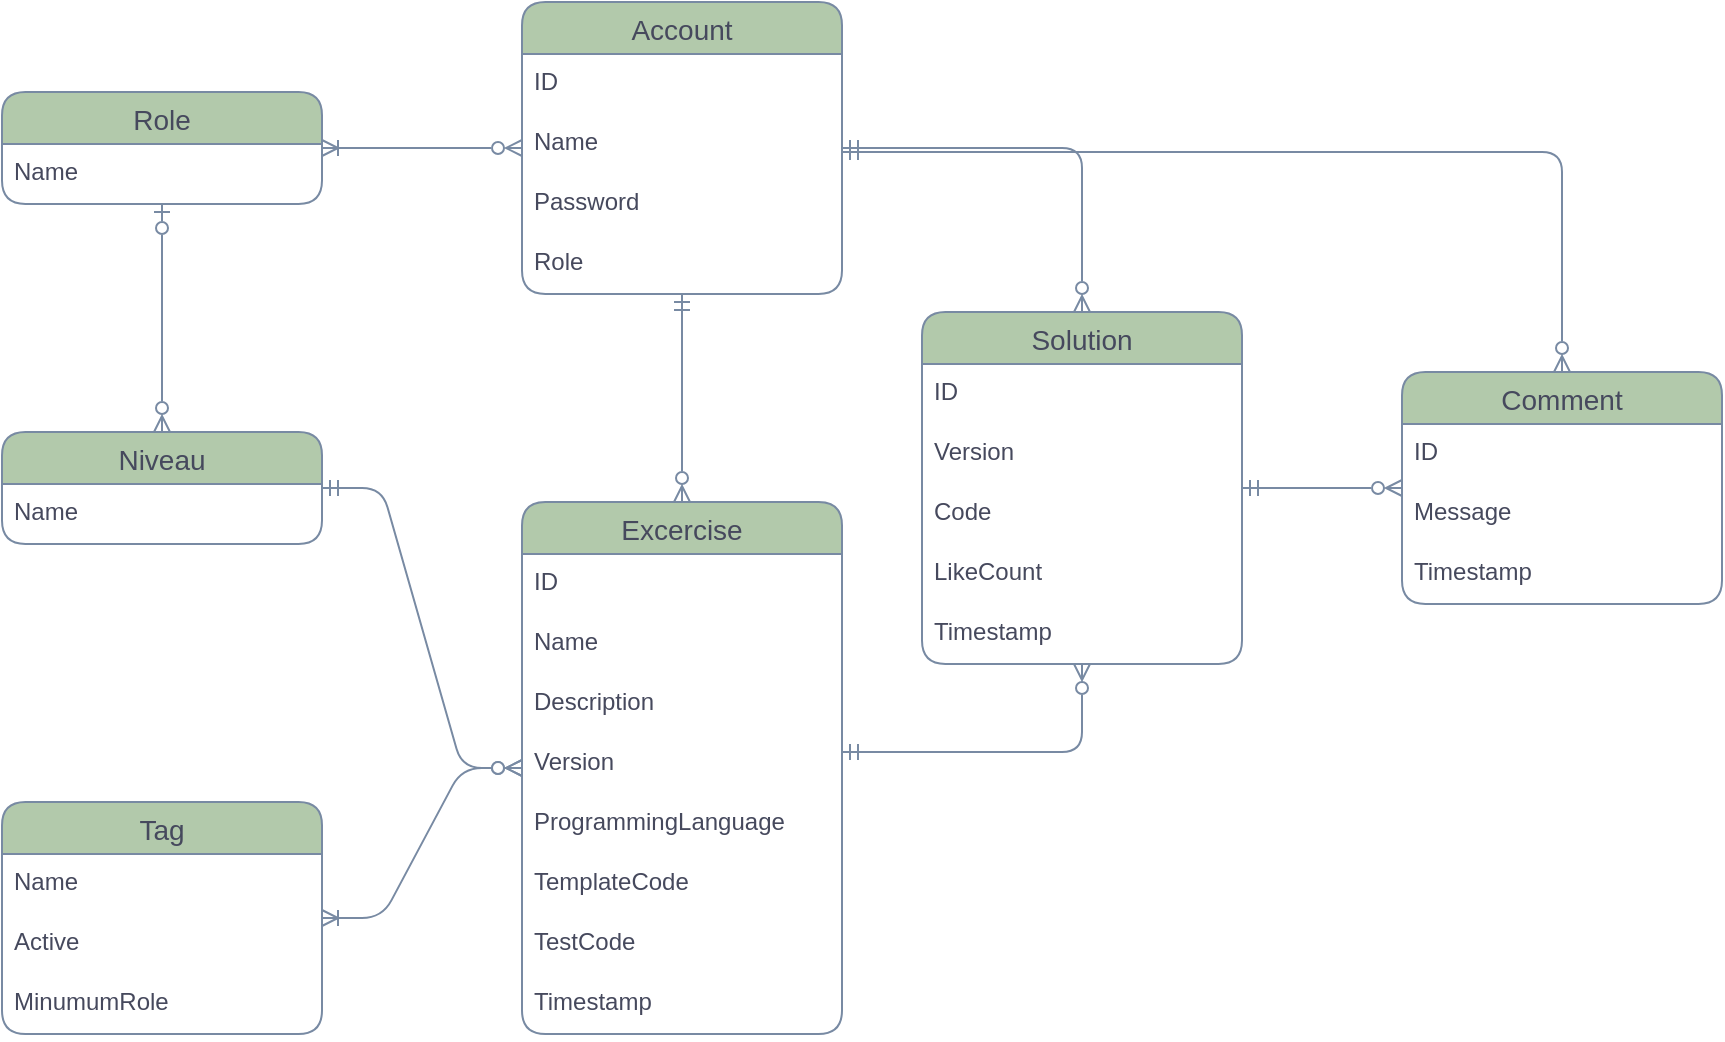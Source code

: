 <mxfile version="22.1.0" type="device">
  <diagram name="Page-1" id="i-PcdAbzTKNvyDI0NNIn">
    <mxGraphModel dx="1804" dy="1708" grid="1" gridSize="10" guides="1" tooltips="1" connect="1" arrows="1" fold="1" page="1" pageScale="1" pageWidth="850" pageHeight="1100" math="0" shadow="0">
      <root>
        <mxCell id="0" />
        <mxCell id="1" parent="0" />
        <mxCell id="kzVk7c52iczGq_A-Krwr-62" style="edgeStyle=orthogonalEdgeStyle;rounded=1;orthogonalLoop=1;jettySize=auto;html=1;endArrow=ERzeroToMany;endFill=0;startArrow=ERmandOne;startFill=0;labelBackgroundColor=none;strokeColor=#788AA3;fontColor=default;" edge="1" parent="1" source="kzVk7c52iczGq_A-Krwr-14" target="kzVk7c52iczGq_A-Krwr-18">
          <mxGeometry relative="1" as="geometry">
            <Array as="points">
              <mxPoint x="470" y="320" />
            </Array>
          </mxGeometry>
        </mxCell>
        <mxCell id="kzVk7c52iczGq_A-Krwr-14" value="Excercise" style="swimlane;fontStyle=0;childLayout=stackLayout;horizontal=1;startSize=26;horizontalStack=0;resizeParent=1;resizeParentMax=0;resizeLast=0;collapsible=1;marginBottom=0;align=center;fontSize=14;labelBackgroundColor=none;fillColor=#B2C9AB;strokeColor=#788AA3;fontColor=#46495D;rounded=1;" vertex="1" parent="1">
          <mxGeometry x="190" y="195" width="160" height="266" as="geometry" />
        </mxCell>
        <mxCell id="kzVk7c52iczGq_A-Krwr-44" value="ID" style="text;strokeColor=none;fillColor=none;spacingLeft=4;spacingRight=4;overflow=hidden;rotatable=0;points=[[0,0.5],[1,0.5]];portConstraint=eastwest;fontSize=12;whiteSpace=wrap;html=1;labelBackgroundColor=none;fontColor=#46495D;rounded=1;" vertex="1" parent="kzVk7c52iczGq_A-Krwr-14">
          <mxGeometry y="26" width="160" height="30" as="geometry" />
        </mxCell>
        <mxCell id="kzVk7c52iczGq_A-Krwr-15" value="Name" style="text;strokeColor=none;fillColor=none;spacingLeft=4;spacingRight=4;overflow=hidden;rotatable=0;points=[[0,0.5],[1,0.5]];portConstraint=eastwest;fontSize=12;whiteSpace=wrap;html=1;labelBackgroundColor=none;fontColor=#46495D;rounded=1;" vertex="1" parent="kzVk7c52iczGq_A-Krwr-14">
          <mxGeometry y="56" width="160" height="30" as="geometry" />
        </mxCell>
        <mxCell id="kzVk7c52iczGq_A-Krwr-29" value="Description" style="text;strokeColor=none;fillColor=none;spacingLeft=4;spacingRight=4;overflow=hidden;rotatable=0;points=[[0,0.5],[1,0.5]];portConstraint=eastwest;fontSize=12;whiteSpace=wrap;html=1;labelBackgroundColor=none;fontColor=#46495D;rounded=1;" vertex="1" parent="kzVk7c52iczGq_A-Krwr-14">
          <mxGeometry y="86" width="160" height="30" as="geometry" />
        </mxCell>
        <mxCell id="kzVk7c52iczGq_A-Krwr-68" value="Version" style="text;strokeColor=none;fillColor=none;spacingLeft=4;spacingRight=4;overflow=hidden;rotatable=0;points=[[0,0.5],[1,0.5]];portConstraint=eastwest;fontSize=12;whiteSpace=wrap;html=1;labelBackgroundColor=none;fontColor=#46495D;rounded=1;" vertex="1" parent="kzVk7c52iczGq_A-Krwr-14">
          <mxGeometry y="116" width="160" height="30" as="geometry" />
        </mxCell>
        <mxCell id="kzVk7c52iczGq_A-Krwr-16" value="ProgrammingLanguage" style="text;strokeColor=none;fillColor=none;spacingLeft=4;spacingRight=4;overflow=hidden;rotatable=0;points=[[0,0.5],[1,0.5]];portConstraint=eastwest;fontSize=12;whiteSpace=wrap;html=1;labelBackgroundColor=none;fontColor=#46495D;rounded=1;" vertex="1" parent="kzVk7c52iczGq_A-Krwr-14">
          <mxGeometry y="146" width="160" height="30" as="geometry" />
        </mxCell>
        <mxCell id="kzVk7c52iczGq_A-Krwr-70" value="TemplateCode" style="text;strokeColor=none;fillColor=none;spacingLeft=4;spacingRight=4;overflow=hidden;rotatable=0;points=[[0,0.5],[1,0.5]];portConstraint=eastwest;fontSize=12;whiteSpace=wrap;html=1;labelBackgroundColor=none;fontColor=#46495D;rounded=1;" vertex="1" parent="kzVk7c52iczGq_A-Krwr-14">
          <mxGeometry y="176" width="160" height="30" as="geometry" />
        </mxCell>
        <mxCell id="kzVk7c52iczGq_A-Krwr-65" value="TestCode" style="text;strokeColor=none;fillColor=none;spacingLeft=4;spacingRight=4;overflow=hidden;rotatable=0;points=[[0,0.5],[1,0.5]];portConstraint=eastwest;fontSize=12;whiteSpace=wrap;html=1;labelBackgroundColor=none;fontColor=#46495D;rounded=1;" vertex="1" parent="kzVk7c52iczGq_A-Krwr-14">
          <mxGeometry y="206" width="160" height="30" as="geometry" />
        </mxCell>
        <mxCell id="kzVk7c52iczGq_A-Krwr-23" value="Timestamp" style="text;strokeColor=none;fillColor=none;spacingLeft=4;spacingRight=4;overflow=hidden;rotatable=0;points=[[0,0.5],[1,0.5]];portConstraint=eastwest;fontSize=12;whiteSpace=wrap;html=1;labelBackgroundColor=none;fontColor=#46495D;rounded=1;" vertex="1" parent="kzVk7c52iczGq_A-Krwr-14">
          <mxGeometry y="236" width="160" height="30" as="geometry" />
        </mxCell>
        <mxCell id="kzVk7c52iczGq_A-Krwr-61" style="edgeStyle=orthogonalEdgeStyle;rounded=1;orthogonalLoop=1;jettySize=auto;html=1;endArrow=ERmandOne;endFill=0;startArrow=ERzeroToMany;startFill=0;labelBackgroundColor=none;strokeColor=#788AA3;fontColor=default;" edge="1" parent="1" source="kzVk7c52iczGq_A-Krwr-18" target="kzVk7c52iczGq_A-Krwr-38">
          <mxGeometry relative="1" as="geometry">
            <Array as="points">
              <mxPoint x="470" y="18" />
            </Array>
          </mxGeometry>
        </mxCell>
        <mxCell id="kzVk7c52iczGq_A-Krwr-63" style="edgeStyle=orthogonalEdgeStyle;rounded=1;orthogonalLoop=1;jettySize=auto;html=1;endArrow=ERzeroToMany;endFill=0;startArrow=ERmandOne;startFill=0;labelBackgroundColor=none;strokeColor=#788AA3;fontColor=default;" edge="1" parent="1" source="kzVk7c52iczGq_A-Krwr-18" target="kzVk7c52iczGq_A-Krwr-30">
          <mxGeometry relative="1" as="geometry" />
        </mxCell>
        <mxCell id="kzVk7c52iczGq_A-Krwr-18" value="Solution" style="swimlane;fontStyle=0;childLayout=stackLayout;horizontal=1;startSize=26;horizontalStack=0;resizeParent=1;resizeParentMax=0;resizeLast=0;collapsible=1;marginBottom=0;align=center;fontSize=14;labelBackgroundColor=none;fillColor=#B2C9AB;strokeColor=#788AA3;fontColor=#46495D;rounded=1;" vertex="1" parent="1">
          <mxGeometry x="390" y="100" width="160" height="176" as="geometry" />
        </mxCell>
        <mxCell id="kzVk7c52iczGq_A-Krwr-45" value="ID" style="text;strokeColor=none;fillColor=none;spacingLeft=4;spacingRight=4;overflow=hidden;rotatable=0;points=[[0,0.5],[1,0.5]];portConstraint=eastwest;fontSize=12;whiteSpace=wrap;html=1;labelBackgroundColor=none;fontColor=#46495D;rounded=1;" vertex="1" parent="kzVk7c52iczGq_A-Krwr-18">
          <mxGeometry y="26" width="160" height="30" as="geometry" />
        </mxCell>
        <mxCell id="kzVk7c52iczGq_A-Krwr-69" value="Version" style="text;strokeColor=none;fillColor=none;spacingLeft=4;spacingRight=4;overflow=hidden;rotatable=0;points=[[0,0.5],[1,0.5]];portConstraint=eastwest;fontSize=12;whiteSpace=wrap;html=1;labelBackgroundColor=none;fontColor=#46495D;rounded=1;" vertex="1" parent="kzVk7c52iczGq_A-Krwr-18">
          <mxGeometry y="56" width="160" height="30" as="geometry" />
        </mxCell>
        <mxCell id="kzVk7c52iczGq_A-Krwr-19" value="Code" style="text;strokeColor=none;fillColor=none;spacingLeft=4;spacingRight=4;overflow=hidden;rotatable=0;points=[[0,0.5],[1,0.5]];portConstraint=eastwest;fontSize=12;whiteSpace=wrap;html=1;labelBackgroundColor=none;fontColor=#46495D;rounded=1;" vertex="1" parent="kzVk7c52iczGq_A-Krwr-18">
          <mxGeometry y="86" width="160" height="30" as="geometry" />
        </mxCell>
        <mxCell id="kzVk7c52iczGq_A-Krwr-66" value="LikeCount" style="text;strokeColor=none;fillColor=none;spacingLeft=4;spacingRight=4;overflow=hidden;rotatable=0;points=[[0,0.5],[1,0.5]];portConstraint=eastwest;fontSize=12;whiteSpace=wrap;html=1;labelBackgroundColor=none;fontColor=#46495D;rounded=1;" vertex="1" parent="kzVk7c52iczGq_A-Krwr-18">
          <mxGeometry y="116" width="160" height="30" as="geometry" />
        </mxCell>
        <mxCell id="kzVk7c52iczGq_A-Krwr-20" value="Timestamp" style="text;strokeColor=none;fillColor=none;spacingLeft=4;spacingRight=4;overflow=hidden;rotatable=0;points=[[0,0.5],[1,0.5]];portConstraint=eastwest;fontSize=12;whiteSpace=wrap;html=1;labelBackgroundColor=none;fontColor=#46495D;rounded=1;" vertex="1" parent="kzVk7c52iczGq_A-Krwr-18">
          <mxGeometry y="146" width="160" height="30" as="geometry" />
        </mxCell>
        <mxCell id="kzVk7c52iczGq_A-Krwr-24" value="Tag" style="swimlane;fontStyle=0;childLayout=stackLayout;horizontal=1;startSize=26;horizontalStack=0;resizeParent=1;resizeParentMax=0;resizeLast=0;collapsible=1;marginBottom=0;align=center;fontSize=14;labelBackgroundColor=none;fillColor=#B2C9AB;strokeColor=#788AA3;fontColor=#46495D;rounded=1;" vertex="1" parent="1">
          <mxGeometry x="-70" y="345" width="160" height="116" as="geometry" />
        </mxCell>
        <mxCell id="kzVk7c52iczGq_A-Krwr-25" value="Name" style="text;strokeColor=none;fillColor=none;spacingLeft=4;spacingRight=4;overflow=hidden;rotatable=0;points=[[0,0.5],[1,0.5]];portConstraint=eastwest;fontSize=12;whiteSpace=wrap;html=1;labelBackgroundColor=none;fontColor=#46495D;rounded=1;" vertex="1" parent="kzVk7c52iczGq_A-Krwr-24">
          <mxGeometry y="26" width="160" height="30" as="geometry" />
        </mxCell>
        <mxCell id="kzVk7c52iczGq_A-Krwr-71" value="Active" style="text;strokeColor=none;fillColor=none;spacingLeft=4;spacingRight=4;overflow=hidden;rotatable=0;points=[[0,0.5],[1,0.5]];portConstraint=eastwest;fontSize=12;whiteSpace=wrap;html=1;labelBackgroundColor=none;fontColor=#46495D;rounded=1;" vertex="1" parent="kzVk7c52iczGq_A-Krwr-24">
          <mxGeometry y="56" width="160" height="30" as="geometry" />
        </mxCell>
        <mxCell id="kzVk7c52iczGq_A-Krwr-27" value="MinumumRole" style="text;strokeColor=none;fillColor=none;spacingLeft=4;spacingRight=4;overflow=hidden;rotatable=0;points=[[0,0.5],[1,0.5]];portConstraint=eastwest;fontSize=12;whiteSpace=wrap;html=1;labelBackgroundColor=none;fontColor=#46495D;rounded=1;" vertex="1" parent="kzVk7c52iczGq_A-Krwr-24">
          <mxGeometry y="86" width="160" height="30" as="geometry" />
        </mxCell>
        <mxCell id="kzVk7c52iczGq_A-Krwr-30" value="Comment" style="swimlane;fontStyle=0;childLayout=stackLayout;horizontal=1;startSize=26;horizontalStack=0;resizeParent=1;resizeParentMax=0;resizeLast=0;collapsible=1;marginBottom=0;align=center;fontSize=14;labelBackgroundColor=none;fillColor=#B2C9AB;strokeColor=#788AA3;fontColor=#46495D;rounded=1;" vertex="1" parent="1">
          <mxGeometry x="630" y="130" width="160" height="116" as="geometry" />
        </mxCell>
        <mxCell id="kzVk7c52iczGq_A-Krwr-46" value="ID" style="text;strokeColor=none;fillColor=none;spacingLeft=4;spacingRight=4;overflow=hidden;rotatable=0;points=[[0,0.5],[1,0.5]];portConstraint=eastwest;fontSize=12;whiteSpace=wrap;html=1;labelBackgroundColor=none;fontColor=#46495D;rounded=1;" vertex="1" parent="kzVk7c52iczGq_A-Krwr-30">
          <mxGeometry y="26" width="160" height="30" as="geometry" />
        </mxCell>
        <mxCell id="kzVk7c52iczGq_A-Krwr-31" value="Message" style="text;strokeColor=none;fillColor=none;spacingLeft=4;spacingRight=4;overflow=hidden;rotatable=0;points=[[0,0.5],[1,0.5]];portConstraint=eastwest;fontSize=12;whiteSpace=wrap;html=1;labelBackgroundColor=none;fontColor=#46495D;rounded=1;" vertex="1" parent="kzVk7c52iczGq_A-Krwr-30">
          <mxGeometry y="56" width="160" height="30" as="geometry" />
        </mxCell>
        <mxCell id="kzVk7c52iczGq_A-Krwr-32" value="Timestamp" style="text;strokeColor=none;fillColor=none;spacingLeft=4;spacingRight=4;overflow=hidden;rotatable=0;points=[[0,0.5],[1,0.5]];portConstraint=eastwest;fontSize=12;whiteSpace=wrap;html=1;labelBackgroundColor=none;fontColor=#46495D;rounded=1;" vertex="1" parent="kzVk7c52iczGq_A-Krwr-30">
          <mxGeometry y="86" width="160" height="30" as="geometry" />
        </mxCell>
        <mxCell id="kzVk7c52iczGq_A-Krwr-33" value="" style="edgeStyle=entityRelationEdgeStyle;fontSize=12;html=1;endArrow=ERoneToMany;startArrow=ERzeroToMany;rounded=1;labelBackgroundColor=none;strokeColor=#788AA3;fontColor=default;" edge="1" parent="1" source="kzVk7c52iczGq_A-Krwr-14" target="kzVk7c52iczGq_A-Krwr-24">
          <mxGeometry width="100" height="100" relative="1" as="geometry">
            <mxPoint x="370" y="370" as="sourcePoint" />
            <mxPoint x="470" y="270" as="targetPoint" />
          </mxGeometry>
        </mxCell>
        <mxCell id="kzVk7c52iczGq_A-Krwr-34" value="Niveau" style="swimlane;fontStyle=0;childLayout=stackLayout;horizontal=1;startSize=26;horizontalStack=0;resizeParent=1;resizeParentMax=0;resizeLast=0;collapsible=1;marginBottom=0;align=center;fontSize=14;labelBackgroundColor=none;fillColor=#B2C9AB;strokeColor=#788AA3;fontColor=#46495D;rounded=1;" vertex="1" parent="1">
          <mxGeometry x="-70" y="160" width="160" height="56" as="geometry" />
        </mxCell>
        <mxCell id="kzVk7c52iczGq_A-Krwr-35" value="Name" style="text;strokeColor=none;fillColor=none;spacingLeft=4;spacingRight=4;overflow=hidden;rotatable=0;points=[[0,0.5],[1,0.5]];portConstraint=eastwest;fontSize=12;whiteSpace=wrap;html=1;labelBackgroundColor=none;fontColor=#46495D;rounded=1;" vertex="1" parent="kzVk7c52iczGq_A-Krwr-34">
          <mxGeometry y="26" width="160" height="30" as="geometry" />
        </mxCell>
        <mxCell id="kzVk7c52iczGq_A-Krwr-37" value="" style="edgeStyle=entityRelationEdgeStyle;fontSize=12;html=1;endArrow=ERzeroToMany;startArrow=ERmandOne;rounded=1;labelBackgroundColor=none;strokeColor=#788AA3;fontColor=default;" edge="1" parent="1" source="kzVk7c52iczGq_A-Krwr-34" target="kzVk7c52iczGq_A-Krwr-14">
          <mxGeometry width="100" height="100" relative="1" as="geometry">
            <mxPoint x="290" y="360" as="sourcePoint" />
            <mxPoint x="390" y="260" as="targetPoint" />
          </mxGeometry>
        </mxCell>
        <mxCell id="kzVk7c52iczGq_A-Krwr-60" style="edgeStyle=orthogonalEdgeStyle;rounded=1;orthogonalLoop=1;jettySize=auto;html=1;endArrow=ERzeroToMany;endFill=0;startArrow=ERmandOne;startFill=0;labelBackgroundColor=none;strokeColor=#788AA3;fontColor=default;" edge="1" parent="1" source="kzVk7c52iczGq_A-Krwr-38" target="kzVk7c52iczGq_A-Krwr-14">
          <mxGeometry relative="1" as="geometry" />
        </mxCell>
        <mxCell id="kzVk7c52iczGq_A-Krwr-38" value="Account" style="swimlane;fontStyle=0;childLayout=stackLayout;horizontal=1;startSize=26;horizontalStack=0;resizeParent=1;resizeParentMax=0;resizeLast=0;collapsible=1;marginBottom=0;align=center;fontSize=14;labelBackgroundColor=none;fillColor=#B2C9AB;strokeColor=#788AA3;fontColor=#46495D;rounded=1;" vertex="1" parent="1">
          <mxGeometry x="190" y="-55" width="160" height="146" as="geometry" />
        </mxCell>
        <mxCell id="kzVk7c52iczGq_A-Krwr-43" value="ID" style="text;strokeColor=none;fillColor=none;spacingLeft=4;spacingRight=4;overflow=hidden;rotatable=0;points=[[0,0.5],[1,0.5]];portConstraint=eastwest;fontSize=12;whiteSpace=wrap;html=1;labelBackgroundColor=none;fontColor=#46495D;rounded=1;" vertex="1" parent="kzVk7c52iczGq_A-Krwr-38">
          <mxGeometry y="26" width="160" height="30" as="geometry" />
        </mxCell>
        <mxCell id="kzVk7c52iczGq_A-Krwr-39" value="Name" style="text;strokeColor=none;fillColor=none;spacingLeft=4;spacingRight=4;overflow=hidden;rotatable=0;points=[[0,0.5],[1,0.5]];portConstraint=eastwest;fontSize=12;whiteSpace=wrap;html=1;labelBackgroundColor=none;fontColor=#46495D;rounded=1;" vertex="1" parent="kzVk7c52iczGq_A-Krwr-38">
          <mxGeometry y="56" width="160" height="30" as="geometry" />
        </mxCell>
        <mxCell id="kzVk7c52iczGq_A-Krwr-47" value="Password" style="text;strokeColor=none;fillColor=none;spacingLeft=4;spacingRight=4;overflow=hidden;rotatable=0;points=[[0,0.5],[1,0.5]];portConstraint=eastwest;fontSize=12;whiteSpace=wrap;html=1;labelBackgroundColor=none;fontColor=#46495D;rounded=1;" vertex="1" parent="kzVk7c52iczGq_A-Krwr-38">
          <mxGeometry y="86" width="160" height="30" as="geometry" />
        </mxCell>
        <mxCell id="kzVk7c52iczGq_A-Krwr-40" value="Role" style="text;strokeColor=none;fillColor=none;spacingLeft=4;spacingRight=4;overflow=hidden;rotatable=0;points=[[0,0.5],[1,0.5]];portConstraint=eastwest;fontSize=12;whiteSpace=wrap;html=1;labelBackgroundColor=none;fontColor=#46495D;rounded=1;" vertex="1" parent="kzVk7c52iczGq_A-Krwr-38">
          <mxGeometry y="116" width="160" height="30" as="geometry" />
        </mxCell>
        <mxCell id="kzVk7c52iczGq_A-Krwr-58" style="edgeStyle=orthogonalEdgeStyle;rounded=1;orthogonalLoop=1;jettySize=auto;html=1;endArrow=ERzeroToMany;endFill=0;startArrow=ERzeroToOne;startFill=0;labelBackgroundColor=none;strokeColor=#788AA3;fontColor=default;" edge="1" parent="1" source="kzVk7c52iczGq_A-Krwr-49" target="kzVk7c52iczGq_A-Krwr-34">
          <mxGeometry relative="1" as="geometry" />
        </mxCell>
        <mxCell id="kzVk7c52iczGq_A-Krwr-59" style="edgeStyle=orthogonalEdgeStyle;rounded=1;orthogonalLoop=1;jettySize=auto;html=1;endArrow=ERzeroToMany;endFill=0;startArrow=ERoneToMany;startFill=0;labelBackgroundColor=none;strokeColor=#788AA3;fontColor=default;" edge="1" parent="1" source="kzVk7c52iczGq_A-Krwr-49" target="kzVk7c52iczGq_A-Krwr-38">
          <mxGeometry relative="1" as="geometry" />
        </mxCell>
        <mxCell id="kzVk7c52iczGq_A-Krwr-49" value="Role" style="swimlane;fontStyle=0;childLayout=stackLayout;horizontal=1;startSize=26;horizontalStack=0;resizeParent=1;resizeParentMax=0;resizeLast=0;collapsible=1;marginBottom=0;align=center;fontSize=14;labelBackgroundColor=none;fillColor=#B2C9AB;strokeColor=#788AA3;fontColor=#46495D;rounded=1;" vertex="1" parent="1">
          <mxGeometry x="-70" y="-10" width="160" height="56" as="geometry" />
        </mxCell>
        <mxCell id="kzVk7c52iczGq_A-Krwr-51" value="Name" style="text;strokeColor=none;fillColor=none;spacingLeft=4;spacingRight=4;overflow=hidden;rotatable=0;points=[[0,0.5],[1,0.5]];portConstraint=eastwest;fontSize=12;whiteSpace=wrap;html=1;labelBackgroundColor=none;fontColor=#46495D;rounded=1;" vertex="1" parent="kzVk7c52iczGq_A-Krwr-49">
          <mxGeometry y="26" width="160" height="30" as="geometry" />
        </mxCell>
        <mxCell id="kzVk7c52iczGq_A-Krwr-64" style="edgeStyle=orthogonalEdgeStyle;rounded=1;orthogonalLoop=1;jettySize=auto;html=1;endArrow=ERmandOne;endFill=0;startArrow=ERzeroToMany;startFill=0;labelBackgroundColor=none;strokeColor=#788AA3;fontColor=default;" edge="1" parent="1" source="kzVk7c52iczGq_A-Krwr-30" target="kzVk7c52iczGq_A-Krwr-38">
          <mxGeometry relative="1" as="geometry">
            <mxPoint x="480" y="110" as="sourcePoint" />
            <mxPoint x="360" y="28" as="targetPoint" />
            <Array as="points">
              <mxPoint x="710" y="20" />
            </Array>
          </mxGeometry>
        </mxCell>
      </root>
    </mxGraphModel>
  </diagram>
</mxfile>
